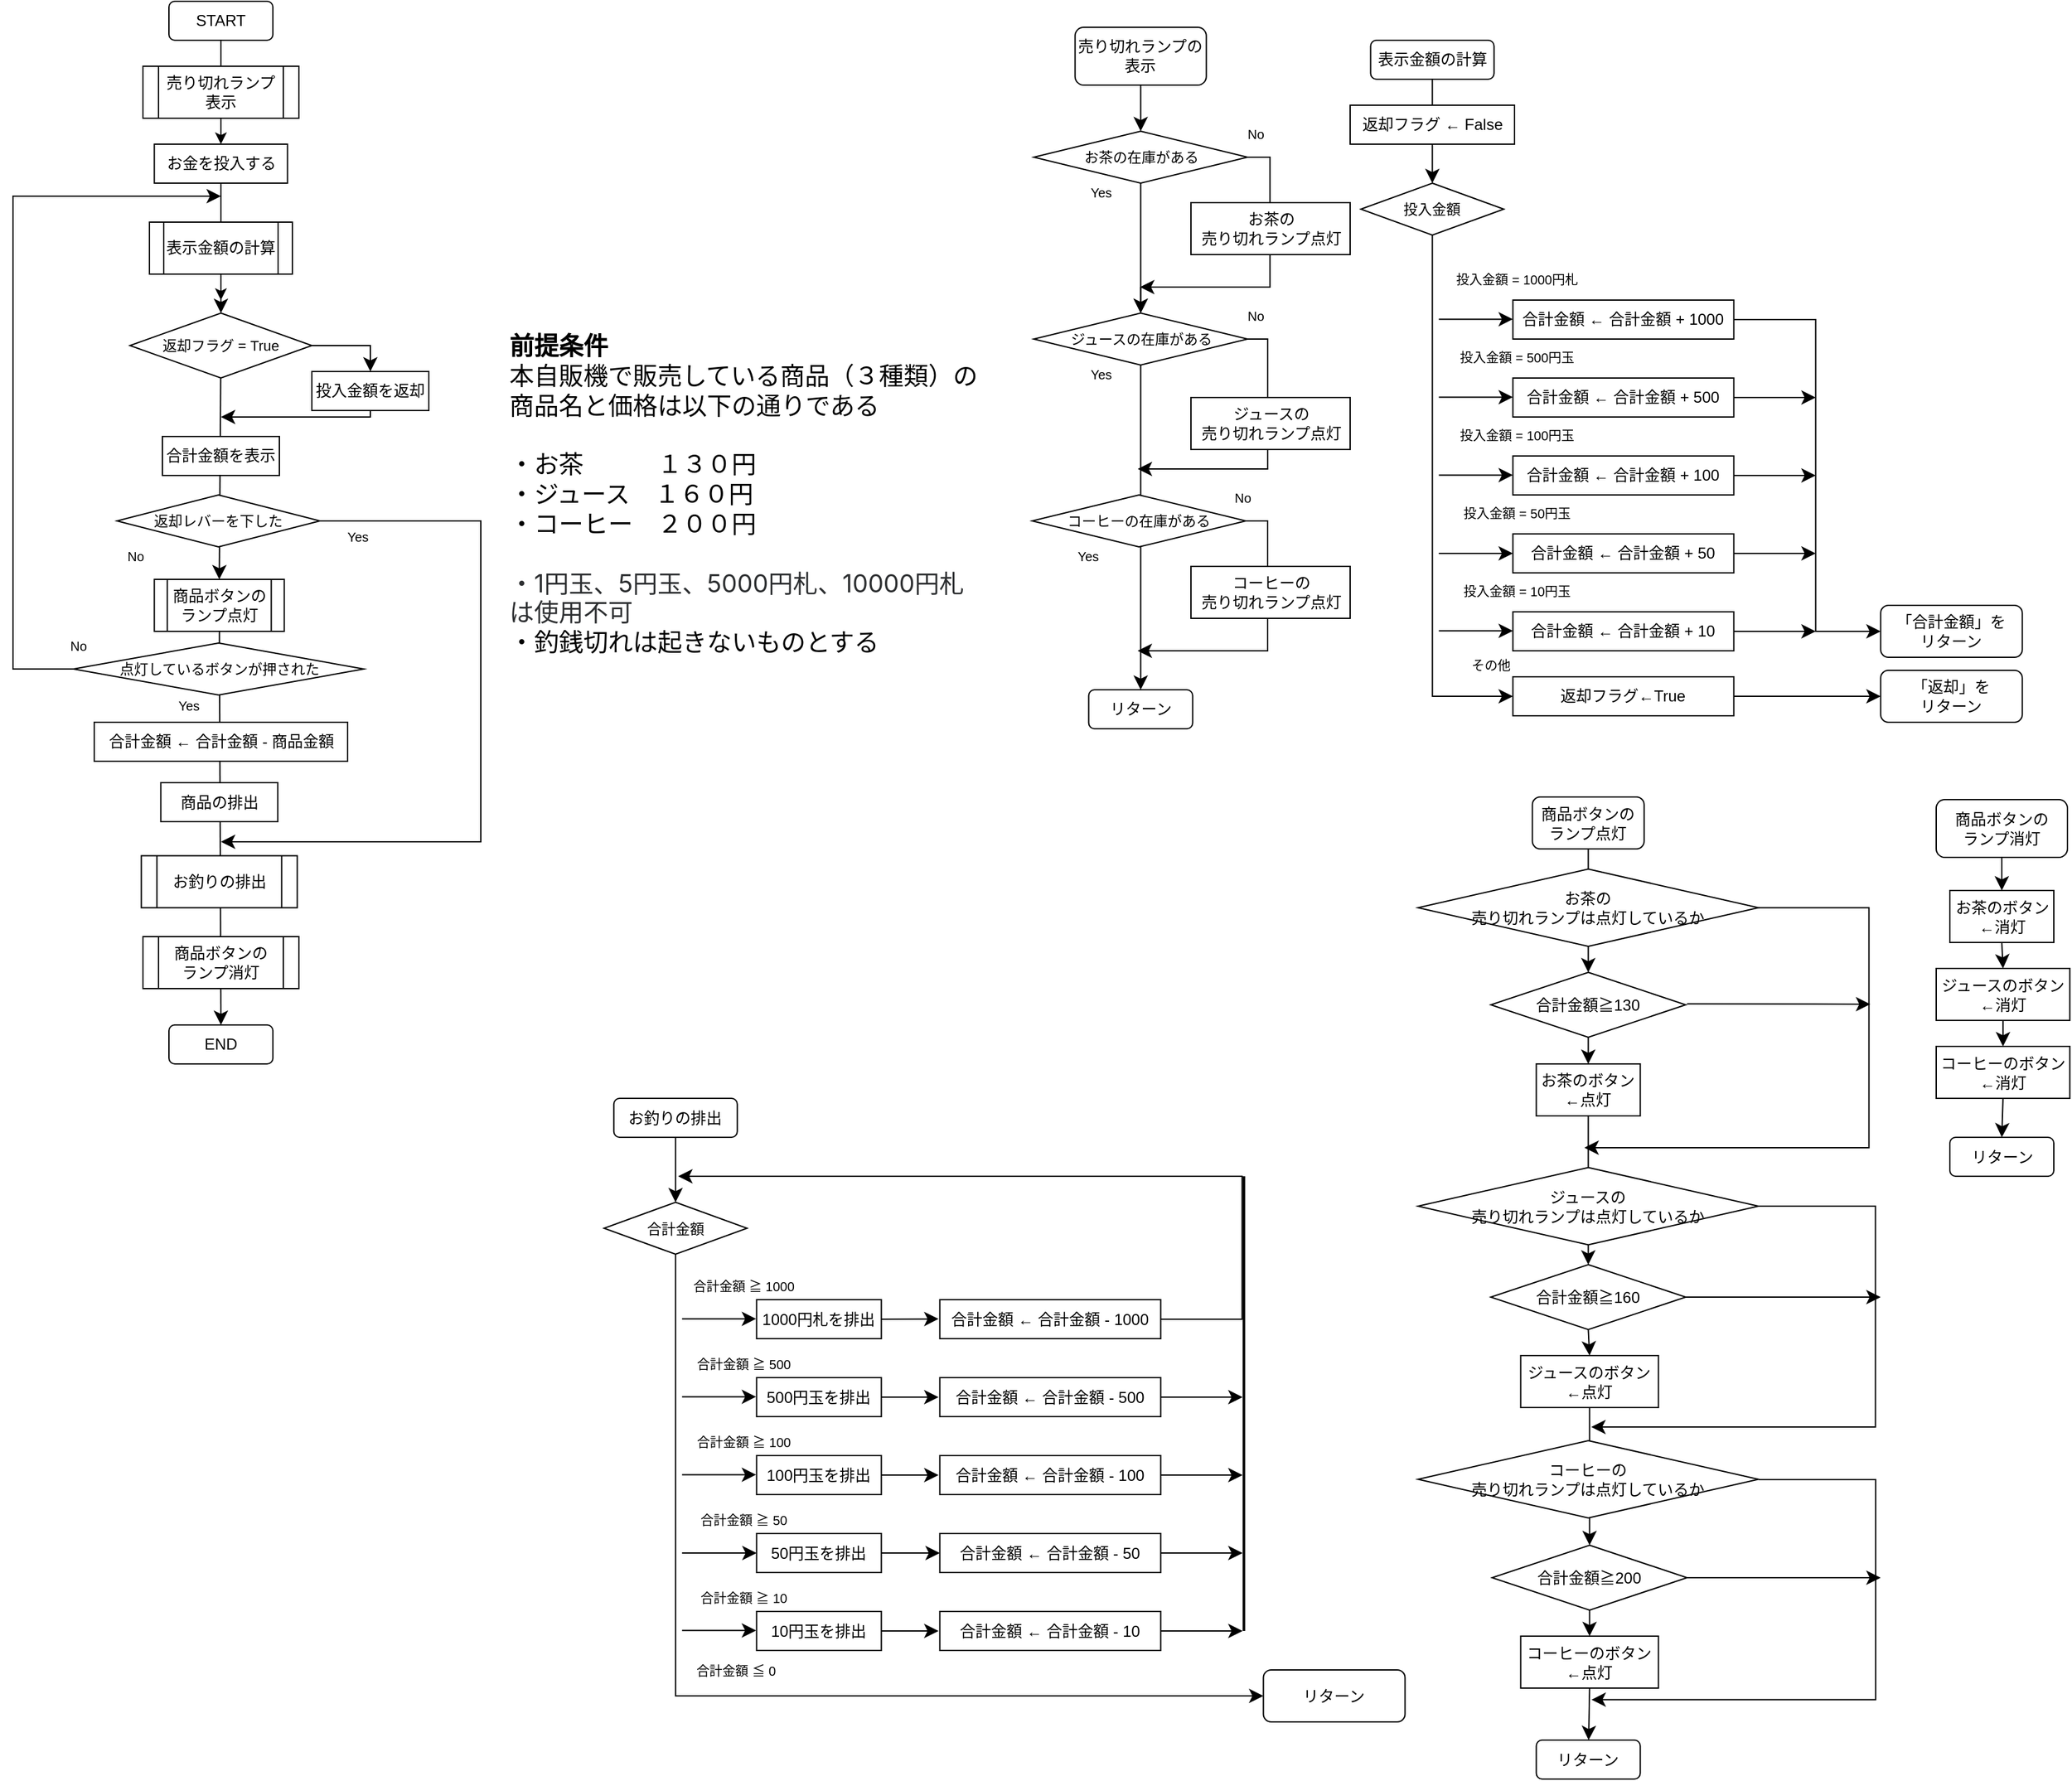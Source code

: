 <mxfile version="24.6.2" type="github" pages="2">
  <diagram name="ページ1" id="GL_5qgy2zLALvyrF6DME">
    <mxGraphModel dx="392" dy="1630" grid="1" gridSize="10" guides="1" tooltips="1" connect="1" arrows="1" fold="1" page="1" pageScale="1" pageWidth="827" pageHeight="1169" math="0" shadow="0">
      <root>
        <mxCell id="0" />
        <mxCell id="1" parent="0" />
        <mxCell id="TsLZXEIDUviy_V3m9eH4-24" style="edgeStyle=orthogonalEdgeStyle;rounded=0;orthogonalLoop=1;jettySize=auto;html=1;exitX=0.5;exitY=1;exitDx=0;exitDy=0;entryX=0.5;entryY=0;entryDx=0;entryDy=0;" parent="1" source="TsLZXEIDUviy_V3m9eH4-5" target="TsLZXEIDUviy_V3m9eH4-21" edge="1">
          <mxGeometry relative="1" as="geometry" />
        </mxCell>
        <mxCell id="TsLZXEIDUviy_V3m9eH4-5" value="START" style="rounded=1;whiteSpace=wrap;html=1;" parent="1" vertex="1">
          <mxGeometry x="140.01" y="-20" width="80" height="30" as="geometry" />
        </mxCell>
        <mxCell id="TsLZXEIDUviy_V3m9eH4-6" value="売り切れランプ表示" style="shape=process;whiteSpace=wrap;html=1;backgroundOutline=1;" parent="1" vertex="1">
          <mxGeometry x="120.01" y="30" width="120" height="40" as="geometry" />
        </mxCell>
        <mxCell id="g65PGssA2T8bAS9LpWtc-148" style="edgeStyle=none;curved=1;rounded=0;orthogonalLoop=1;jettySize=auto;html=1;entryX=0.5;entryY=0;entryDx=0;entryDy=0;fontSize=12;startSize=8;endSize=8;" parent="1" source="TsLZXEIDUviy_V3m9eH4-13" target="TsLZXEIDUviy_V3m9eH4-20" edge="1">
          <mxGeometry relative="1" as="geometry">
            <mxPoint x="178.75" y="560" as="targetPoint" />
          </mxGeometry>
        </mxCell>
        <mxCell id="TsLZXEIDUviy_V3m9eH4-13" value="商品ボタンのランプ点灯" style="shape=process;whiteSpace=wrap;html=1;backgroundOutline=1;" parent="1" vertex="1">
          <mxGeometry x="128.75" y="425" width="100" height="40" as="geometry" />
        </mxCell>
        <mxCell id="TsLZXEIDUviy_V3m9eH4-20" value="END" style="rounded=1;whiteSpace=wrap;html=1;" parent="1" vertex="1">
          <mxGeometry x="140.02" y="768" width="80" height="30" as="geometry" />
        </mxCell>
        <mxCell id="TsLZXEIDUviy_V3m9eH4-25" style="edgeStyle=orthogonalEdgeStyle;rounded=0;orthogonalLoop=1;jettySize=auto;html=1;exitX=0.5;exitY=1;exitDx=0;exitDy=0;entryX=0.5;entryY=0;entryDx=0;entryDy=0;" parent="1" source="TsLZXEIDUviy_V3m9eH4-21" edge="1">
          <mxGeometry relative="1" as="geometry">
            <mxPoint x="180" y="210" as="targetPoint" />
          </mxGeometry>
        </mxCell>
        <mxCell id="TsLZXEIDUviy_V3m9eH4-21" value="お金を投入する" style="rounded=0;whiteSpace=wrap;html=1;" parent="1" vertex="1">
          <mxGeometry x="128.75" y="90" width="102.5" height="30" as="geometry" />
        </mxCell>
        <mxCell id="g65PGssA2T8bAS9LpWtc-30" style="edgeStyle=none;curved=1;rounded=0;orthogonalLoop=1;jettySize=auto;html=1;exitX=0.5;exitY=1;exitDx=0;exitDy=0;entryX=0.5;entryY=0;entryDx=0;entryDy=0;fontSize=12;startSize=8;endSize=8;" parent="1" source="g65PGssA2T8bAS9LpWtc-6" target="g65PGssA2T8bAS9LpWtc-10" edge="1">
          <mxGeometry relative="1" as="geometry" />
        </mxCell>
        <mxCell id="g65PGssA2T8bAS9LpWtc-6" value="&lt;div&gt;お茶のボタン&lt;/div&gt;&lt;div&gt;←点灯&lt;/div&gt;" style="rounded=0;whiteSpace=wrap;html=1;" parent="1" vertex="1">
          <mxGeometry x="1192.25" y="798" width="80" height="40" as="geometry" />
        </mxCell>
        <mxCell id="g65PGssA2T8bAS9LpWtc-33" style="edgeStyle=none;curved=1;rounded=0;orthogonalLoop=1;jettySize=auto;html=1;exitX=0.5;exitY=1;exitDx=0;exitDy=0;fontSize=12;startSize=8;endSize=8;" parent="1" source="g65PGssA2T8bAS9LpWtc-7" target="g65PGssA2T8bAS9LpWtc-25" edge="1">
          <mxGeometry relative="1" as="geometry" />
        </mxCell>
        <mxCell id="g65PGssA2T8bAS9LpWtc-7" value="コーヒーのボタン←点灯" style="rounded=0;whiteSpace=wrap;html=1;" parent="1" vertex="1">
          <mxGeometry x="1180.25" y="1238.5" width="106" height="40" as="geometry" />
        </mxCell>
        <mxCell id="g65PGssA2T8bAS9LpWtc-29" style="edgeStyle=none;curved=1;rounded=0;orthogonalLoop=1;jettySize=auto;html=1;exitX=0.5;exitY=1;exitDx=0;exitDy=0;entryX=0.5;entryY=0;entryDx=0;entryDy=0;fontSize=12;startSize=8;endSize=8;" parent="1" source="g65PGssA2T8bAS9LpWtc-8" target="g65PGssA2T8bAS9LpWtc-6" edge="1">
          <mxGeometry relative="1" as="geometry" />
        </mxCell>
        <mxCell id="g65PGssA2T8bAS9LpWtc-8" value="合計金額≧130" style="rhombus;whiteSpace=wrap;html=1;" parent="1" vertex="1">
          <mxGeometry x="1157.25" y="727.5" width="150" height="50" as="geometry" />
        </mxCell>
        <mxCell id="g65PGssA2T8bAS9LpWtc-31" style="edgeStyle=none;curved=1;rounded=0;orthogonalLoop=1;jettySize=auto;html=1;exitX=0.5;exitY=1;exitDx=0;exitDy=0;entryX=0.5;entryY=0;entryDx=0;entryDy=0;fontSize=12;startSize=8;endSize=8;" parent="1" source="g65PGssA2T8bAS9LpWtc-10" target="g65PGssA2T8bAS9LpWtc-28" edge="1">
          <mxGeometry relative="1" as="geometry">
            <mxPoint x="1233.25" y="1012.5" as="sourcePoint" />
          </mxGeometry>
        </mxCell>
        <mxCell id="g65PGssA2T8bAS9LpWtc-35" style="edgeStyle=none;curved=1;rounded=0;orthogonalLoop=1;jettySize=auto;html=1;exitX=1;exitY=0.5;exitDx=0;exitDy=0;fontSize=12;startSize=8;endSize=8;" parent="1" source="g65PGssA2T8bAS9LpWtc-10" edge="1">
          <mxGeometry relative="1" as="geometry">
            <mxPoint x="1457.25" y="977.5" as="targetPoint" />
          </mxGeometry>
        </mxCell>
        <mxCell id="g65PGssA2T8bAS9LpWtc-10" value="合計金額≧160" style="rhombus;whiteSpace=wrap;html=1;" parent="1" vertex="1">
          <mxGeometry x="1157.25" y="952.5" width="150" height="50" as="geometry" />
        </mxCell>
        <mxCell id="g65PGssA2T8bAS9LpWtc-22" style="edgeStyle=none;curved=1;rounded=0;orthogonalLoop=1;jettySize=auto;html=1;exitX=0.5;exitY=1;exitDx=0;exitDy=0;entryX=0.5;entryY=0;entryDx=0;entryDy=0;fontSize=12;startSize=8;endSize=8;" parent="1" source="g65PGssA2T8bAS9LpWtc-11" target="g65PGssA2T8bAS9LpWtc-7" edge="1">
          <mxGeometry relative="1" as="geometry" />
        </mxCell>
        <mxCell id="g65PGssA2T8bAS9LpWtc-36" style="edgeStyle=none;curved=1;rounded=0;orthogonalLoop=1;jettySize=auto;html=1;exitX=1;exitY=0.5;exitDx=0;exitDy=0;fontSize=12;startSize=8;endSize=8;" parent="1" source="g65PGssA2T8bAS9LpWtc-11" edge="1">
          <mxGeometry relative="1" as="geometry">
            <mxPoint x="1457.25" y="1193.5" as="targetPoint" />
          </mxGeometry>
        </mxCell>
        <mxCell id="g65PGssA2T8bAS9LpWtc-11" value="合計金額≧200" style="rhombus;whiteSpace=wrap;html=1;" parent="1" vertex="1">
          <mxGeometry x="1158.25" y="1168.5" width="150" height="50" as="geometry" />
        </mxCell>
        <mxCell id="g65PGssA2T8bAS9LpWtc-25" value="リターン" style="rounded=1;whiteSpace=wrap;html=1;" parent="1" vertex="1">
          <mxGeometry x="1192.25" y="1318.5" width="80" height="30" as="geometry" />
        </mxCell>
        <mxCell id="g65PGssA2T8bAS9LpWtc-32" style="edgeStyle=none;curved=1;rounded=0;orthogonalLoop=1;jettySize=auto;html=1;exitX=0.5;exitY=1;exitDx=0;exitDy=0;entryX=0.5;entryY=0;entryDx=0;entryDy=0;fontSize=12;startSize=8;endSize=8;" parent="1" source="g65PGssA2T8bAS9LpWtc-28" target="g65PGssA2T8bAS9LpWtc-11" edge="1">
          <mxGeometry relative="1" as="geometry" />
        </mxCell>
        <mxCell id="g65PGssA2T8bAS9LpWtc-28" value="ジュースのボタン←点灯" style="rounded=0;whiteSpace=wrap;html=1;" parent="1" vertex="1">
          <mxGeometry x="1180.25" y="1022.5" width="106" height="40" as="geometry" />
        </mxCell>
        <mxCell id="g65PGssA2T8bAS9LpWtc-34" value="" style="edgeStyle=segmentEdgeStyle;endArrow=classic;html=1;curved=0;rounded=0;endSize=8;startSize=8;fontSize=12;exitX=1;exitY=0.5;exitDx=0;exitDy=0;" parent="1" source="g65PGssA2T8bAS9LpWtc-367" edge="1">
          <mxGeometry width="50" height="50" relative="1" as="geometry">
            <mxPoint x="1298.25" y="707.5" as="sourcePoint" />
            <mxPoint x="1229.25" y="862.5" as="targetPoint" />
            <Array as="points">
              <mxPoint x="1448.25" y="678" />
              <mxPoint x="1448.25" y="862" />
            </Array>
          </mxGeometry>
        </mxCell>
        <mxCell id="g65PGssA2T8bAS9LpWtc-38" style="edgeStyle=none;curved=1;rounded=0;orthogonalLoop=1;jettySize=auto;html=1;exitX=0.5;exitY=1;exitDx=0;exitDy=0;entryX=0.5;entryY=0;entryDx=0;entryDy=0;fontSize=12;startSize=8;endSize=8;" parent="1" source="g65PGssA2T8bAS9LpWtc-37" target="g65PGssA2T8bAS9LpWtc-8" edge="1">
          <mxGeometry relative="1" as="geometry" />
        </mxCell>
        <mxCell id="g65PGssA2T8bAS9LpWtc-37" value="商品ボタンの&lt;div&gt;ランプ点灯&lt;/div&gt;" style="rounded=1;whiteSpace=wrap;html=1;" parent="1" vertex="1">
          <mxGeometry x="1189.25" y="592.5" width="86" height="40" as="geometry" />
        </mxCell>
        <mxCell id="g65PGssA2T8bAS9LpWtc-41" value="&lt;font style=&quot;font-size: 11px;&quot;&gt;投入金額&lt;/font&gt;" style="rhombus;whiteSpace=wrap;html=1;" parent="1" vertex="1">
          <mxGeometry x="1057.25" y="120" width="110" height="40" as="geometry" />
        </mxCell>
        <mxCell id="g65PGssA2T8bAS9LpWtc-54" value="合計金額 ← 合計金額 + 1000" style="rounded=0;whiteSpace=wrap;html=1;" parent="1" vertex="1">
          <mxGeometry x="1174.25" y="210" width="170" height="30" as="geometry" />
        </mxCell>
        <mxCell id="g65PGssA2T8bAS9LpWtc-91" style="edgeStyle=none;curved=1;rounded=0;orthogonalLoop=1;jettySize=auto;html=1;exitX=1;exitY=0.5;exitDx=0;exitDy=0;fontSize=12;startSize=8;endSize=8;" parent="1" source="g65PGssA2T8bAS9LpWtc-55" edge="1">
          <mxGeometry relative="1" as="geometry">
            <mxPoint x="1407.25" y="285" as="targetPoint" />
          </mxGeometry>
        </mxCell>
        <mxCell id="g65PGssA2T8bAS9LpWtc-55" value="合計金額 ← 合計金額 + 500" style="rounded=0;whiteSpace=wrap;html=1;" parent="1" vertex="1">
          <mxGeometry x="1174.25" y="270" width="170" height="30" as="geometry" />
        </mxCell>
        <mxCell id="g65PGssA2T8bAS9LpWtc-90" style="edgeStyle=none;curved=1;rounded=0;orthogonalLoop=1;jettySize=auto;html=1;exitX=1;exitY=0.5;exitDx=0;exitDy=0;fontSize=12;startSize=8;endSize=8;" parent="1" source="g65PGssA2T8bAS9LpWtc-56" edge="1">
          <mxGeometry relative="1" as="geometry">
            <mxPoint x="1407.25" y="345" as="targetPoint" />
          </mxGeometry>
        </mxCell>
        <mxCell id="g65PGssA2T8bAS9LpWtc-56" value="合計金額 ← 合計金額 + 100" style="rounded=0;whiteSpace=wrap;html=1;" parent="1" vertex="1">
          <mxGeometry x="1174.25" y="330" width="170" height="30" as="geometry" />
        </mxCell>
        <mxCell id="g65PGssA2T8bAS9LpWtc-89" style="edgeStyle=none;curved=1;rounded=0;orthogonalLoop=1;jettySize=auto;html=1;exitX=1;exitY=0.5;exitDx=0;exitDy=0;fontSize=12;startSize=8;endSize=8;" parent="1" source="g65PGssA2T8bAS9LpWtc-57" edge="1">
          <mxGeometry relative="1" as="geometry">
            <mxPoint x="1407.25" y="405" as="targetPoint" />
          </mxGeometry>
        </mxCell>
        <mxCell id="g65PGssA2T8bAS9LpWtc-57" value="合計金額 ← 合計金額 + 50" style="rounded=0;whiteSpace=wrap;html=1;" parent="1" vertex="1">
          <mxGeometry x="1174.25" y="390" width="170" height="30" as="geometry" />
        </mxCell>
        <mxCell id="g65PGssA2T8bAS9LpWtc-97" style="edgeStyle=none;curved=1;rounded=0;orthogonalLoop=1;jettySize=auto;html=1;exitX=1;exitY=0.5;exitDx=0;exitDy=0;entryX=0;entryY=0.5;entryDx=0;entryDy=0;fontSize=12;startSize=8;endSize=8;" parent="1" source="g65PGssA2T8bAS9LpWtc-59" target="g65PGssA2T8bAS9LpWtc-96" edge="1">
          <mxGeometry relative="1" as="geometry" />
        </mxCell>
        <mxCell id="g65PGssA2T8bAS9LpWtc-59" value="返却フラグ←True" style="rounded=0;whiteSpace=wrap;html=1;" parent="1" vertex="1">
          <mxGeometry x="1174.25" y="500" width="170" height="30" as="geometry" />
        </mxCell>
        <mxCell id="g65PGssA2T8bAS9LpWtc-61" value="" style="edgeStyle=segmentEdgeStyle;endArrow=classic;html=1;curved=0;rounded=0;endSize=8;startSize=8;fontSize=12;entryX=0;entryY=0.5;entryDx=0;entryDy=0;exitX=0.5;exitY=1;exitDx=0;exitDy=0;" parent="1" source="g65PGssA2T8bAS9LpWtc-41" target="g65PGssA2T8bAS9LpWtc-59" edge="1">
          <mxGeometry width="50" height="50" relative="1" as="geometry">
            <mxPoint x="1112.25" y="170" as="sourcePoint" />
            <mxPoint x="1107.25" y="230" as="targetPoint" />
            <Array as="points">
              <mxPoint x="1112.25" y="515" />
            </Array>
          </mxGeometry>
        </mxCell>
        <mxCell id="g65PGssA2T8bAS9LpWtc-62" value="" style="endArrow=classic;html=1;rounded=0;fontSize=12;startSize=8;endSize=8;curved=1;entryX=0;entryY=0.5;entryDx=0;entryDy=0;" parent="1" target="g65PGssA2T8bAS9LpWtc-57" edge="1">
          <mxGeometry width="50" height="50" relative="1" as="geometry">
            <mxPoint x="1117.25" y="405" as="sourcePoint" />
            <mxPoint x="1057.25" y="420" as="targetPoint" />
          </mxGeometry>
        </mxCell>
        <mxCell id="g65PGssA2T8bAS9LpWtc-63" value="" style="endArrow=classic;html=1;rounded=0;fontSize=12;startSize=8;endSize=8;curved=1;entryX=0;entryY=0.5;entryDx=0;entryDy=0;" parent="1" edge="1">
          <mxGeometry width="50" height="50" relative="1" as="geometry">
            <mxPoint x="1117.25" y="344.71" as="sourcePoint" />
            <mxPoint x="1174.25" y="344.71" as="targetPoint" />
          </mxGeometry>
        </mxCell>
        <mxCell id="g65PGssA2T8bAS9LpWtc-64" value="" style="endArrow=classic;html=1;rounded=0;fontSize=12;startSize=8;endSize=8;curved=1;entryX=0;entryY=0.5;entryDx=0;entryDy=0;" parent="1" edge="1">
          <mxGeometry width="50" height="50" relative="1" as="geometry">
            <mxPoint x="1117.25" y="284.71" as="sourcePoint" />
            <mxPoint x="1174.25" y="284.71" as="targetPoint" />
          </mxGeometry>
        </mxCell>
        <mxCell id="g65PGssA2T8bAS9LpWtc-65" value="" style="endArrow=classic;html=1;rounded=0;fontSize=12;startSize=8;endSize=8;curved=1;entryX=0;entryY=0.5;entryDx=0;entryDy=0;" parent="1" edge="1">
          <mxGeometry width="50" height="50" relative="1" as="geometry">
            <mxPoint x="1117.25" y="224.71" as="sourcePoint" />
            <mxPoint x="1174.25" y="224.71" as="targetPoint" />
          </mxGeometry>
        </mxCell>
        <mxCell id="g65PGssA2T8bAS9LpWtc-66" value="&lt;font style=&quot;font-weight: normal; font-size: 10px;&quot;&gt;投入金額 = 1000円札&lt;/font&gt;" style="text;strokeColor=none;fillColor=none;html=1;fontSize=24;fontStyle=1;verticalAlign=middle;align=center;" parent="1" vertex="1">
          <mxGeometry x="1127.25" y="170" width="100" height="40" as="geometry" />
        </mxCell>
        <mxCell id="g65PGssA2T8bAS9LpWtc-68" value="&lt;font style=&quot;font-weight: normal; font-size: 10px;&quot;&gt;投入金額 = 500円玉&lt;/font&gt;" style="text;strokeColor=none;fillColor=none;html=1;fontSize=24;fontStyle=1;verticalAlign=middle;align=center;" parent="1" vertex="1">
          <mxGeometry x="1127.25" y="230" width="100" height="40" as="geometry" />
        </mxCell>
        <mxCell id="g65PGssA2T8bAS9LpWtc-69" value="&lt;font style=&quot;font-weight: normal; font-size: 10px;&quot;&gt;投入金額 = 100円玉&lt;/font&gt;" style="text;strokeColor=none;fillColor=none;html=1;fontSize=24;fontStyle=1;verticalAlign=middle;align=center;" parent="1" vertex="1">
          <mxGeometry x="1127.25" y="290" width="100" height="40" as="geometry" />
        </mxCell>
        <mxCell id="g65PGssA2T8bAS9LpWtc-70" value="&lt;font style=&quot;font-weight: normal; font-size: 10px;&quot;&gt;投入金額 = 50円玉&lt;/font&gt;" style="text;strokeColor=none;fillColor=none;html=1;fontSize=24;fontStyle=1;verticalAlign=middle;align=center;" parent="1" vertex="1">
          <mxGeometry x="1127.25" y="350" width="100" height="40" as="geometry" />
        </mxCell>
        <mxCell id="g65PGssA2T8bAS9LpWtc-71" value="&lt;font style=&quot;font-weight: normal; font-size: 10px;&quot;&gt;投入金額 = 10円玉&lt;/font&gt;" style="text;strokeColor=none;fillColor=none;html=1;fontSize=24;fontStyle=1;verticalAlign=middle;align=center;" parent="1" vertex="1">
          <mxGeometry x="1127.25" y="410" width="100" height="40" as="geometry" />
        </mxCell>
        <mxCell id="g65PGssA2T8bAS9LpWtc-88" style="edgeStyle=none;curved=1;rounded=0;orthogonalLoop=1;jettySize=auto;html=1;exitX=1;exitY=0.5;exitDx=0;exitDy=0;fontSize=12;startSize=8;endSize=8;" parent="1" source="g65PGssA2T8bAS9LpWtc-72" edge="1">
          <mxGeometry relative="1" as="geometry">
            <mxPoint x="1407.25" y="465" as="targetPoint" />
          </mxGeometry>
        </mxCell>
        <mxCell id="g65PGssA2T8bAS9LpWtc-72" value="合計金額 ← 合計金額 + 10" style="rounded=0;whiteSpace=wrap;html=1;" parent="1" vertex="1">
          <mxGeometry x="1174.25" y="450" width="170" height="30" as="geometry" />
        </mxCell>
        <mxCell id="g65PGssA2T8bAS9LpWtc-73" value="&lt;span style=&quot;font-size: 10px; font-weight: 400;&quot;&gt;その他&lt;/span&gt;" style="text;strokeColor=none;fillColor=none;html=1;fontSize=24;fontStyle=1;verticalAlign=middle;align=center;" parent="1" vertex="1">
          <mxGeometry x="1107.25" y="467" width="100" height="40" as="geometry" />
        </mxCell>
        <mxCell id="g65PGssA2T8bAS9LpWtc-75" value="" style="endArrow=classic;html=1;rounded=0;fontSize=12;startSize=8;endSize=8;curved=1;entryX=0;entryY=0.5;entryDx=0;entryDy=0;" parent="1" edge="1">
          <mxGeometry width="50" height="50" relative="1" as="geometry">
            <mxPoint x="1117.25" y="464.66" as="sourcePoint" />
            <mxPoint x="1174.25" y="464.66" as="targetPoint" />
          </mxGeometry>
        </mxCell>
        <mxCell id="g65PGssA2T8bAS9LpWtc-77" value="" style="edgeStyle=segmentEdgeStyle;endArrow=classic;html=1;curved=0;rounded=0;endSize=8;startSize=8;fontSize=12;exitX=1;exitY=0.5;exitDx=0;exitDy=0;entryX=0;entryY=0.5;entryDx=0;entryDy=0;" parent="1" source="g65PGssA2T8bAS9LpWtc-54" target="g65PGssA2T8bAS9LpWtc-86" edge="1">
          <mxGeometry width="50" height="50" relative="1" as="geometry">
            <mxPoint x="1122.25" y="170" as="sourcePoint" />
            <mxPoint x="1437.25" y="500" as="targetPoint" />
            <Array as="points">
              <mxPoint x="1407.25" y="225" />
              <mxPoint x="1407.25" y="465" />
            </Array>
          </mxGeometry>
        </mxCell>
        <mxCell id="g65PGssA2T8bAS9LpWtc-85" style="edgeStyle=none;curved=1;rounded=0;orthogonalLoop=1;jettySize=auto;html=1;entryX=0.5;entryY=0;entryDx=0;entryDy=0;fontSize=12;startSize=8;endSize=8;" parent="1" source="g65PGssA2T8bAS9LpWtc-79" target="g65PGssA2T8bAS9LpWtc-41" edge="1">
          <mxGeometry relative="1" as="geometry" />
        </mxCell>
        <mxCell id="g65PGssA2T8bAS9LpWtc-79" value="表示金額の計算" style="rounded=1;whiteSpace=wrap;html=1;" parent="1" vertex="1">
          <mxGeometry x="1064.75" y="10" width="95" height="30" as="geometry" />
        </mxCell>
        <mxCell id="g65PGssA2T8bAS9LpWtc-81" style="edgeStyle=none;curved=1;rounded=0;orthogonalLoop=1;jettySize=auto;html=1;exitX=0.5;exitY=0;exitDx=0;exitDy=0;fontSize=12;startSize=8;endSize=8;" parent="1" source="g65PGssA2T8bAS9LpWtc-79" target="g65PGssA2T8bAS9LpWtc-79" edge="1">
          <mxGeometry relative="1" as="geometry" />
        </mxCell>
        <mxCell id="g65PGssA2T8bAS9LpWtc-86" value="&lt;div&gt;「合計金額」を&lt;/div&gt;&lt;div&gt;リターン&lt;/div&gt;" style="rounded=1;whiteSpace=wrap;html=1;" parent="1" vertex="1">
          <mxGeometry x="1457.25" y="445" width="109" height="40" as="geometry" />
        </mxCell>
        <mxCell id="g65PGssA2T8bAS9LpWtc-100" style="edgeStyle=none;curved=1;rounded=0;orthogonalLoop=1;jettySize=auto;html=1;exitX=0.5;exitY=1;exitDx=0;exitDy=0;entryX=0.5;entryY=0;entryDx=0;entryDy=0;fontSize=12;startSize=8;endSize=8;" parent="1" source="g65PGssA2T8bAS9LpWtc-93" target="g65PGssA2T8bAS9LpWtc-98" edge="1">
          <mxGeometry relative="1" as="geometry" />
        </mxCell>
        <mxCell id="g65PGssA2T8bAS9LpWtc-93" value="表示金額の計算" style="shape=process;whiteSpace=wrap;html=1;backgroundOutline=1;" parent="1" vertex="1">
          <mxGeometry x="125" y="150" width="110" height="40" as="geometry" />
        </mxCell>
        <mxCell id="g65PGssA2T8bAS9LpWtc-96" value="&lt;div&gt;「返却」を&lt;/div&gt;&lt;div&gt;リターン&lt;/div&gt;" style="rounded=1;whiteSpace=wrap;html=1;" parent="1" vertex="1">
          <mxGeometry x="1457.25" y="495" width="109" height="40" as="geometry" />
        </mxCell>
        <mxCell id="g65PGssA2T8bAS9LpWtc-151" style="edgeStyle=none;curved=1;rounded=0;orthogonalLoop=1;jettySize=auto;html=1;entryX=0.5;entryY=0;entryDx=0;entryDy=0;fontSize=12;startSize=8;endSize=8;" parent="1" source="g65PGssA2T8bAS9LpWtc-98" target="TsLZXEIDUviy_V3m9eH4-13" edge="1">
          <mxGeometry relative="1" as="geometry" />
        </mxCell>
        <mxCell id="g65PGssA2T8bAS9LpWtc-98" value="&lt;font style=&quot;font-size: 11px;&quot;&gt;返却フラグ = True&lt;/font&gt;" style="rhombus;whiteSpace=wrap;html=1;" parent="1" vertex="1">
          <mxGeometry x="110" y="220" width="140" height="50" as="geometry" />
        </mxCell>
        <mxCell id="g65PGssA2T8bAS9LpWtc-102" value="投入金額を返却" style="rounded=0;whiteSpace=wrap;html=1;" parent="1" vertex="1">
          <mxGeometry x="250" y="265" width="90" height="30" as="geometry" />
        </mxCell>
        <mxCell id="g65PGssA2T8bAS9LpWtc-105" value="" style="edgeStyle=segmentEdgeStyle;endArrow=classic;html=1;curved=0;rounded=0;endSize=8;startSize=8;fontSize=12;exitX=1;exitY=0.5;exitDx=0;exitDy=0;entryX=0.5;entryY=0;entryDx=0;entryDy=0;" parent="1" source="g65PGssA2T8bAS9LpWtc-98" target="g65PGssA2T8bAS9LpWtc-102" edge="1">
          <mxGeometry width="50" height="50" relative="1" as="geometry">
            <mxPoint x="510" y="310" as="sourcePoint" />
            <mxPoint x="560" y="260" as="targetPoint" />
          </mxGeometry>
        </mxCell>
        <mxCell id="g65PGssA2T8bAS9LpWtc-108" value="返却フラグ ← False" style="rounded=0;whiteSpace=wrap;html=1;" parent="1" vertex="1">
          <mxGeometry x="1049" y="60" width="126.5" height="30" as="geometry" />
        </mxCell>
        <mxCell id="g65PGssA2T8bAS9LpWtc-109" value="合計金額を表示" style="rounded=0;whiteSpace=wrap;html=1;" parent="1" vertex="1">
          <mxGeometry x="135" y="315" width="90" height="30" as="geometry" />
        </mxCell>
        <mxCell id="g65PGssA2T8bAS9LpWtc-130" style="edgeStyle=none;curved=1;rounded=0;orthogonalLoop=1;jettySize=auto;html=1;exitX=0.5;exitY=1;exitDx=0;exitDy=0;entryX=0.5;entryY=0;entryDx=0;entryDy=0;fontSize=12;startSize=8;endSize=8;" parent="1" source="g65PGssA2T8bAS9LpWtc-117" target="g65PGssA2T8bAS9LpWtc-128" edge="1">
          <mxGeometry relative="1" as="geometry" />
        </mxCell>
        <mxCell id="g65PGssA2T8bAS9LpWtc-115" value="&lt;div&gt;お茶のボタン&lt;/div&gt;&lt;div&gt;←消灯&lt;/div&gt;" style="rounded=0;whiteSpace=wrap;html=1;" parent="1" vertex="1">
          <mxGeometry x="1510.5" y="664.5" width="80" height="40" as="geometry" />
        </mxCell>
        <mxCell id="g65PGssA2T8bAS9LpWtc-127" style="edgeStyle=none;curved=1;rounded=0;orthogonalLoop=1;jettySize=auto;html=1;exitX=0.5;exitY=1;exitDx=0;exitDy=0;entryX=0.5;entryY=0;entryDx=0;entryDy=0;fontSize=12;startSize=8;endSize=8;" parent="1" target="g65PGssA2T8bAS9LpWtc-115" edge="1">
          <mxGeometry relative="1" as="geometry">
            <mxPoint x="1550.5" y="634.5" as="sourcePoint" />
          </mxGeometry>
        </mxCell>
        <mxCell id="g65PGssA2T8bAS9LpWtc-128" value="リターン" style="rounded=1;whiteSpace=wrap;html=1;" parent="1" vertex="1">
          <mxGeometry x="1510.5" y="854.5" width="80" height="30" as="geometry" />
        </mxCell>
        <mxCell id="g65PGssA2T8bAS9LpWtc-133" value="" style="edgeStyle=none;curved=1;rounded=0;orthogonalLoop=1;jettySize=auto;html=1;exitX=0.5;exitY=1;exitDx=0;exitDy=0;entryX=0.5;entryY=0;entryDx=0;entryDy=0;fontSize=12;startSize=8;endSize=8;" parent="1" source="g65PGssA2T8bAS9LpWtc-115" target="g65PGssA2T8bAS9LpWtc-116" edge="1">
          <mxGeometry relative="1" as="geometry">
            <mxPoint x="1550.25" y="704.5" as="sourcePoint" />
            <mxPoint x="1550.25" y="884.5" as="targetPoint" />
          </mxGeometry>
        </mxCell>
        <mxCell id="g65PGssA2T8bAS9LpWtc-116" value="&lt;div&gt;ジュースのボタン←消灯&lt;/div&gt;" style="rounded=0;whiteSpace=wrap;html=1;" parent="1" vertex="1">
          <mxGeometry x="1500" y="724.5" width="102.81" height="40" as="geometry" />
        </mxCell>
        <mxCell id="g65PGssA2T8bAS9LpWtc-134" value="" style="edgeStyle=none;curved=1;rounded=0;orthogonalLoop=1;jettySize=auto;html=1;exitX=0.5;exitY=1;exitDx=0;exitDy=0;entryX=0.5;entryY=0;entryDx=0;entryDy=0;fontSize=12;startSize=8;endSize=8;" parent="1" source="g65PGssA2T8bAS9LpWtc-116" target="g65PGssA2T8bAS9LpWtc-117" edge="1">
          <mxGeometry relative="1" as="geometry">
            <mxPoint x="1550.25" y="764.5" as="sourcePoint" />
            <mxPoint x="1550.25" y="884.5" as="targetPoint" />
          </mxGeometry>
        </mxCell>
        <mxCell id="g65PGssA2T8bAS9LpWtc-117" value="&lt;div&gt;コーヒーのボタン←消灯&lt;/div&gt;" style="rounded=0;whiteSpace=wrap;html=1;" parent="1" vertex="1">
          <mxGeometry x="1500" y="784.5" width="102.81" height="40" as="geometry" />
        </mxCell>
        <mxCell id="g65PGssA2T8bAS9LpWtc-139" value="&lt;span style=&quot;font-size: 11px;&quot;&gt;返却レバーを下した&lt;/span&gt;" style="rhombus;whiteSpace=wrap;html=1;" parent="1" vertex="1">
          <mxGeometry x="100" y="360" width="156.25" height="40" as="geometry" />
        </mxCell>
        <mxCell id="g65PGssA2T8bAS9LpWtc-143" value="商品の排出" style="rounded=0;whiteSpace=wrap;html=1;" parent="1" vertex="1">
          <mxGeometry x="133.75" y="581.5" width="90" height="30" as="geometry" />
        </mxCell>
        <mxCell id="g65PGssA2T8bAS9LpWtc-145" value="" style="edgeStyle=segmentEdgeStyle;endArrow=classic;html=1;curved=0;rounded=0;endSize=8;startSize=8;fontSize=12;" parent="1" edge="1">
          <mxGeometry width="50" height="50" relative="1" as="geometry">
            <mxPoint x="256" y="380" as="sourcePoint" />
            <mxPoint x="180" y="627" as="targetPoint" />
            <Array as="points">
              <mxPoint x="256" y="380" />
              <mxPoint x="380" y="380" />
              <mxPoint x="380" y="627" />
            </Array>
          </mxGeometry>
        </mxCell>
        <mxCell id="g65PGssA2T8bAS9LpWtc-146" value="&lt;font style=&quot;font-weight: normal; font-size: 10px;&quot;&gt;Yes&lt;/font&gt;" style="text;strokeColor=none;fillColor=none;html=1;fontSize=24;fontStyle=1;verticalAlign=middle;align=center;" parent="1" vertex="1">
          <mxGeometry x="135" y="500" width="40" height="35" as="geometry" />
        </mxCell>
        <mxCell id="g65PGssA2T8bAS9LpWtc-147" value="&lt;span style=&quot;font-size: 10px; font-weight: 400;&quot;&gt;No&lt;/span&gt;" style="text;strokeColor=none;fillColor=none;html=1;fontSize=24;fontStyle=1;verticalAlign=middle;align=center;" parent="1" vertex="1">
          <mxGeometry x="93.75" y="385" width="40" height="35" as="geometry" />
        </mxCell>
        <mxCell id="g65PGssA2T8bAS9LpWtc-149" value="" style="edgeStyle=segmentEdgeStyle;endArrow=classic;html=1;curved=0;rounded=0;endSize=8;startSize=8;fontSize=12;exitX=0;exitY=0.5;exitDx=0;exitDy=0;" parent="1" source="g65PGssA2T8bAS9LpWtc-363" edge="1">
          <mxGeometry width="50" height="50" relative="1" as="geometry">
            <mxPoint x="179.99" y="454" as="sourcePoint" />
            <mxPoint x="180" y="130" as="targetPoint" />
            <Array as="points">
              <mxPoint x="20" y="494" />
              <mxPoint x="20" y="130" />
              <mxPoint x="180" y="130" />
            </Array>
          </mxGeometry>
        </mxCell>
        <mxCell id="g65PGssA2T8bAS9LpWtc-152" value="" style="edgeStyle=segmentEdgeStyle;endArrow=classic;html=1;curved=0;rounded=0;endSize=8;startSize=8;fontSize=12;exitX=0.5;exitY=1;exitDx=0;exitDy=0;" parent="1" source="g65PGssA2T8bAS9LpWtc-102" edge="1">
          <mxGeometry width="50" height="50" relative="1" as="geometry">
            <mxPoint x="278.75" y="320" as="sourcePoint" />
            <mxPoint x="180" y="300" as="targetPoint" />
            <Array as="points">
              <mxPoint x="295" y="300" />
              <mxPoint x="180" y="300" />
            </Array>
          </mxGeometry>
        </mxCell>
        <mxCell id="g65PGssA2T8bAS9LpWtc-155" value="商品ボタンの&lt;div&gt;ランプ消灯&lt;/div&gt;" style="rounded=1;whiteSpace=wrap;html=1;" parent="1" vertex="1">
          <mxGeometry x="1500" y="594.5" width="101" height="44.5" as="geometry" />
        </mxCell>
        <mxCell id="g65PGssA2T8bAS9LpWtc-202" value="&lt;font style=&quot;font-size: 11px;&quot;&gt;合計金額&lt;/font&gt;" style="rhombus;whiteSpace=wrap;html=1;" parent="1" vertex="1">
          <mxGeometry x="474.87" y="904.5" width="110" height="40" as="geometry" />
        </mxCell>
        <mxCell id="g65PGssA2T8bAS9LpWtc-203" value="合計金額 ← 合計金額 - 1000" style="rounded=0;whiteSpace=wrap;html=1;" parent="1" vertex="1">
          <mxGeometry x="733.24" y="979.5" width="170" height="30" as="geometry" />
        </mxCell>
        <mxCell id="g65PGssA2T8bAS9LpWtc-204" style="edgeStyle=none;curved=1;rounded=0;orthogonalLoop=1;jettySize=auto;html=1;exitX=1;exitY=0.5;exitDx=0;exitDy=0;fontSize=12;startSize=8;endSize=8;" parent="1" source="g65PGssA2T8bAS9LpWtc-205" edge="1">
          <mxGeometry relative="1" as="geometry">
            <mxPoint x="966.24" y="1054.5" as="targetPoint" />
          </mxGeometry>
        </mxCell>
        <mxCell id="g65PGssA2T8bAS9LpWtc-205" value="合計金額 ← 合計金額 - 500" style="rounded=0;whiteSpace=wrap;html=1;" parent="1" vertex="1">
          <mxGeometry x="733.24" y="1039.5" width="170" height="30" as="geometry" />
        </mxCell>
        <mxCell id="g65PGssA2T8bAS9LpWtc-206" style="edgeStyle=none;curved=1;rounded=0;orthogonalLoop=1;jettySize=auto;html=1;exitX=1;exitY=0.5;exitDx=0;exitDy=0;fontSize=12;startSize=8;endSize=8;" parent="1" source="g65PGssA2T8bAS9LpWtc-207" edge="1">
          <mxGeometry relative="1" as="geometry">
            <mxPoint x="966.24" y="1114.5" as="targetPoint" />
          </mxGeometry>
        </mxCell>
        <mxCell id="g65PGssA2T8bAS9LpWtc-207" value="合計金額 ← 合計金額 - 100" style="rounded=0;whiteSpace=wrap;html=1;" parent="1" vertex="1">
          <mxGeometry x="733.24" y="1099.5" width="170" height="30" as="geometry" />
        </mxCell>
        <mxCell id="g65PGssA2T8bAS9LpWtc-208" style="edgeStyle=none;curved=1;rounded=0;orthogonalLoop=1;jettySize=auto;html=1;exitX=1;exitY=0.5;exitDx=0;exitDy=0;fontSize=12;startSize=8;endSize=8;" parent="1" source="g65PGssA2T8bAS9LpWtc-209" edge="1">
          <mxGeometry relative="1" as="geometry">
            <mxPoint x="966.24" y="1174.5" as="targetPoint" />
          </mxGeometry>
        </mxCell>
        <mxCell id="g65PGssA2T8bAS9LpWtc-209" value="合計金額 ← 合計金額 - 50" style="rounded=0;whiteSpace=wrap;html=1;" parent="1" vertex="1">
          <mxGeometry x="733.24" y="1159.5" width="170" height="30" as="geometry" />
        </mxCell>
        <mxCell id="g65PGssA2T8bAS9LpWtc-212" value="" style="edgeStyle=segmentEdgeStyle;endArrow=classic;html=1;curved=0;rounded=0;endSize=8;startSize=8;fontSize=12;entryX=0;entryY=0.5;entryDx=0;entryDy=0;exitX=0.5;exitY=1;exitDx=0;exitDy=0;" parent="1" source="g65PGssA2T8bAS9LpWtc-202" target="g65PGssA2T8bAS9LpWtc-231" edge="1">
          <mxGeometry width="50" height="50" relative="1" as="geometry">
            <mxPoint x="529.87" y="939.5" as="sourcePoint" />
            <mxPoint x="591.87" y="1284.5" as="targetPoint" />
            <Array as="points">
              <mxPoint x="530.24" y="1284.5" />
            </Array>
          </mxGeometry>
        </mxCell>
        <mxCell id="g65PGssA2T8bAS9LpWtc-213" value="" style="endArrow=classic;html=1;rounded=0;fontSize=12;startSize=8;endSize=8;curved=1;entryX=0;entryY=0.5;entryDx=0;entryDy=0;" parent="1" target="g65PGssA2T8bAS9LpWtc-239" edge="1">
          <mxGeometry width="50" height="50" relative="1" as="geometry">
            <mxPoint x="534.87" y="1174.5" as="sourcePoint" />
            <mxPoint x="474.87" y="1189.5" as="targetPoint" />
          </mxGeometry>
        </mxCell>
        <mxCell id="g65PGssA2T8bAS9LpWtc-214" value="" style="endArrow=classic;html=1;rounded=0;fontSize=12;startSize=8;endSize=8;curved=1;entryX=0;entryY=0.5;entryDx=0;entryDy=0;" parent="1" edge="1">
          <mxGeometry width="50" height="50" relative="1" as="geometry">
            <mxPoint x="534.87" y="1114.21" as="sourcePoint" />
            <mxPoint x="591.87" y="1114.21" as="targetPoint" />
          </mxGeometry>
        </mxCell>
        <mxCell id="g65PGssA2T8bAS9LpWtc-215" value="" style="endArrow=classic;html=1;rounded=0;fontSize=12;startSize=8;endSize=8;curved=1;entryX=0;entryY=0.5;entryDx=0;entryDy=0;" parent="1" edge="1">
          <mxGeometry width="50" height="50" relative="1" as="geometry">
            <mxPoint x="534.87" y="1054.21" as="sourcePoint" />
            <mxPoint x="591.87" y="1054.21" as="targetPoint" />
          </mxGeometry>
        </mxCell>
        <mxCell id="g65PGssA2T8bAS9LpWtc-216" value="" style="endArrow=classic;html=1;rounded=0;fontSize=12;startSize=8;endSize=8;curved=1;entryX=0;entryY=0.5;entryDx=0;entryDy=0;" parent="1" edge="1">
          <mxGeometry width="50" height="50" relative="1" as="geometry">
            <mxPoint x="534.87" y="994.21" as="sourcePoint" />
            <mxPoint x="591.87" y="994.21" as="targetPoint" />
          </mxGeometry>
        </mxCell>
        <mxCell id="g65PGssA2T8bAS9LpWtc-217" value="&lt;font style=&quot;font-weight: normal; font-size: 10px;&quot;&gt;合計金額 ≧ 1000&lt;/font&gt;" style="text;strokeColor=none;fillColor=none;html=1;fontSize=24;fontStyle=1;verticalAlign=middle;align=center;" parent="1" vertex="1">
          <mxGeometry x="532.24" y="945" width="100" height="40" as="geometry" />
        </mxCell>
        <mxCell id="g65PGssA2T8bAS9LpWtc-218" value="&lt;span style=&quot;font-size: 10px; font-weight: 400;&quot;&gt;合計金額 ≧ 500&lt;/span&gt;" style="text;strokeColor=none;fillColor=none;html=1;fontSize=24;fontStyle=1;verticalAlign=middle;align=center;" parent="1" vertex="1">
          <mxGeometry x="532.24" y="1005" width="100" height="40" as="geometry" />
        </mxCell>
        <mxCell id="g65PGssA2T8bAS9LpWtc-219" value="&lt;span style=&quot;font-size: 10px; font-weight: 400;&quot;&gt;合計金額 ≧ 100&lt;/span&gt;" style="text;strokeColor=none;fillColor=none;html=1;fontSize=24;fontStyle=1;verticalAlign=middle;align=center;" parent="1" vertex="1">
          <mxGeometry x="532.24" y="1065" width="100" height="40" as="geometry" />
        </mxCell>
        <mxCell id="g65PGssA2T8bAS9LpWtc-220" value="&lt;span style=&quot;font-size: 10px; font-weight: 400;&quot;&gt;合計金額 ≧ 50&lt;/span&gt;" style="text;strokeColor=none;fillColor=none;html=1;fontSize=24;fontStyle=1;verticalAlign=middle;align=center;" parent="1" vertex="1">
          <mxGeometry x="532.24" y="1125" width="100" height="40" as="geometry" />
        </mxCell>
        <mxCell id="g65PGssA2T8bAS9LpWtc-221" value="&lt;span style=&quot;font-size: 10px; font-weight: 400;&quot;&gt;合計金額 ≧ 10&lt;/span&gt;" style="text;strokeColor=none;fillColor=none;html=1;fontSize=24;fontStyle=1;verticalAlign=middle;align=center;" parent="1" vertex="1">
          <mxGeometry x="532.24" y="1185" width="100" height="40" as="geometry" />
        </mxCell>
        <mxCell id="g65PGssA2T8bAS9LpWtc-222" style="edgeStyle=none;curved=1;rounded=0;orthogonalLoop=1;jettySize=auto;html=1;exitX=1;exitY=0.5;exitDx=0;exitDy=0;fontSize=12;startSize=8;endSize=8;" parent="1" source="g65PGssA2T8bAS9LpWtc-223" edge="1">
          <mxGeometry relative="1" as="geometry">
            <mxPoint x="966.24" y="1234.5" as="targetPoint" />
          </mxGeometry>
        </mxCell>
        <mxCell id="g65PGssA2T8bAS9LpWtc-223" value="合計金額 ← 合計金額 - 10" style="rounded=0;whiteSpace=wrap;html=1;" parent="1" vertex="1">
          <mxGeometry x="733.24" y="1219.5" width="170" height="30" as="geometry" />
        </mxCell>
        <mxCell id="g65PGssA2T8bAS9LpWtc-225" value="" style="endArrow=classic;html=1;rounded=0;fontSize=12;startSize=8;endSize=8;curved=1;entryX=0;entryY=0.5;entryDx=0;entryDy=0;" parent="1" edge="1">
          <mxGeometry width="50" height="50" relative="1" as="geometry">
            <mxPoint x="534.87" y="1234.16" as="sourcePoint" />
            <mxPoint x="591.87" y="1234.16" as="targetPoint" />
          </mxGeometry>
        </mxCell>
        <mxCell id="g65PGssA2T8bAS9LpWtc-226" value="" style="edgeStyle=segmentEdgeStyle;endArrow=classic;html=1;curved=0;rounded=0;endSize=8;startSize=8;fontSize=12;exitX=1;exitY=0.5;exitDx=0;exitDy=0;" parent="1" source="g65PGssA2T8bAS9LpWtc-203" edge="1">
          <mxGeometry width="50" height="50" relative="1" as="geometry">
            <mxPoint x="681.24" y="939.5" as="sourcePoint" />
            <mxPoint x="531.87" y="884.5" as="targetPoint" />
            <Array as="points">
              <mxPoint x="965.87" y="994.5" />
              <mxPoint x="965.87" y="884.5" />
            </Array>
          </mxGeometry>
        </mxCell>
        <mxCell id="g65PGssA2T8bAS9LpWtc-227" style="edgeStyle=none;curved=1;rounded=0;orthogonalLoop=1;jettySize=auto;html=1;entryX=0.5;entryY=0;entryDx=0;entryDy=0;fontSize=12;startSize=8;endSize=8;" parent="1" source="g65PGssA2T8bAS9LpWtc-228" target="g65PGssA2T8bAS9LpWtc-202" edge="1">
          <mxGeometry relative="1" as="geometry" />
        </mxCell>
        <mxCell id="g65PGssA2T8bAS9LpWtc-228" value="お釣りの排出" style="rounded=1;whiteSpace=wrap;html=1;" parent="1" vertex="1">
          <mxGeometry x="482.37" y="824.5" width="95" height="30" as="geometry" />
        </mxCell>
        <mxCell id="g65PGssA2T8bAS9LpWtc-229" style="edgeStyle=none;curved=1;rounded=0;orthogonalLoop=1;jettySize=auto;html=1;exitX=0.5;exitY=0;exitDx=0;exitDy=0;fontSize=12;startSize=8;endSize=8;" parent="1" source="g65PGssA2T8bAS9LpWtc-228" target="g65PGssA2T8bAS9LpWtc-228" edge="1">
          <mxGeometry relative="1" as="geometry" />
        </mxCell>
        <mxCell id="g65PGssA2T8bAS9LpWtc-231" value="&lt;div&gt;&lt;span style=&quot;background-color: initial;&quot;&gt;リターン&lt;/span&gt;&lt;/div&gt;" style="rounded=1;whiteSpace=wrap;html=1;" parent="1" vertex="1">
          <mxGeometry x="982.24" y="1264.5" width="109" height="40" as="geometry" />
        </mxCell>
        <mxCell id="g65PGssA2T8bAS9LpWtc-236" style="edgeStyle=none;curved=1;rounded=0;orthogonalLoop=1;jettySize=auto;html=1;exitX=1;exitY=0.5;exitDx=0;exitDy=0;fontSize=12;startSize=8;endSize=8;" parent="1" source="g65PGssA2T8bAS9LpWtc-235" edge="1">
          <mxGeometry relative="1" as="geometry">
            <mxPoint x="732.24" y="994.283" as="targetPoint" />
          </mxGeometry>
        </mxCell>
        <mxCell id="g65PGssA2T8bAS9LpWtc-235" value="1000円札を排出" style="rounded=0;whiteSpace=wrap;html=1;" parent="1" vertex="1">
          <mxGeometry x="592.24" y="979.5" width="96" height="30" as="geometry" />
        </mxCell>
        <mxCell id="g65PGssA2T8bAS9LpWtc-241" style="edgeStyle=none;curved=1;rounded=0;orthogonalLoop=1;jettySize=auto;html=1;fontSize=12;startSize=8;endSize=8;" parent="1" source="g65PGssA2T8bAS9LpWtc-237" edge="1">
          <mxGeometry relative="1" as="geometry">
            <mxPoint x="732.24" y="1054.5" as="targetPoint" />
          </mxGeometry>
        </mxCell>
        <mxCell id="g65PGssA2T8bAS9LpWtc-237" value="500円玉を排出" style="rounded=0;whiteSpace=wrap;html=1;" parent="1" vertex="1">
          <mxGeometry x="592.24" y="1039.5" width="96" height="30" as="geometry" />
        </mxCell>
        <mxCell id="g65PGssA2T8bAS9LpWtc-242" style="edgeStyle=none;curved=1;rounded=0;orthogonalLoop=1;jettySize=auto;html=1;fontSize=12;startSize=8;endSize=8;" parent="1" source="g65PGssA2T8bAS9LpWtc-238" edge="1">
          <mxGeometry relative="1" as="geometry">
            <mxPoint x="732.24" y="1114.5" as="targetPoint" />
          </mxGeometry>
        </mxCell>
        <mxCell id="g65PGssA2T8bAS9LpWtc-238" value="100円玉を排出" style="rounded=0;whiteSpace=wrap;html=1;" parent="1" vertex="1">
          <mxGeometry x="592.24" y="1099.5" width="96" height="30" as="geometry" />
        </mxCell>
        <mxCell id="g65PGssA2T8bAS9LpWtc-243" value="" style="edgeStyle=none;curved=1;rounded=0;orthogonalLoop=1;jettySize=auto;html=1;fontSize=12;startSize=8;endSize=8;" parent="1" source="g65PGssA2T8bAS9LpWtc-239" target="g65PGssA2T8bAS9LpWtc-209" edge="1">
          <mxGeometry relative="1" as="geometry" />
        </mxCell>
        <mxCell id="g65PGssA2T8bAS9LpWtc-239" value="50円玉を排出" style="rounded=0;whiteSpace=wrap;html=1;" parent="1" vertex="1">
          <mxGeometry x="592.24" y="1159.5" width="96" height="30" as="geometry" />
        </mxCell>
        <mxCell id="g65PGssA2T8bAS9LpWtc-244" style="edgeStyle=none;curved=1;rounded=0;orthogonalLoop=1;jettySize=auto;html=1;fontSize=12;startSize=8;endSize=8;" parent="1" source="g65PGssA2T8bAS9LpWtc-240" edge="1">
          <mxGeometry relative="1" as="geometry">
            <mxPoint x="732.24" y="1234.5" as="targetPoint" />
          </mxGeometry>
        </mxCell>
        <mxCell id="g65PGssA2T8bAS9LpWtc-240" value="10円玉を排出" style="rounded=0;whiteSpace=wrap;html=1;" parent="1" vertex="1">
          <mxGeometry x="592.24" y="1219.5" width="96" height="30" as="geometry" />
        </mxCell>
        <mxCell id="g65PGssA2T8bAS9LpWtc-245" value="" style="line;strokeWidth=2;direction=south;html=1;" parent="1" vertex="1">
          <mxGeometry x="962.24" y="884.5" width="10" height="350" as="geometry" />
        </mxCell>
        <mxCell id="g65PGssA2T8bAS9LpWtc-247" value="&lt;span style=&quot;font-size: 10px; font-weight: 400;&quot;&gt;合計金額 ≦ 0&lt;/span&gt;" style="text;strokeColor=none;fillColor=none;html=1;fontSize=24;fontStyle=1;verticalAlign=middle;align=center;" parent="1" vertex="1">
          <mxGeometry x="525.87" y="1240.5" width="100" height="40" as="geometry" />
        </mxCell>
        <mxCell id="g65PGssA2T8bAS9LpWtc-250" value="お釣りの排出" style="shape=process;whiteSpace=wrap;html=1;backgroundOutline=1;" parent="1" vertex="1">
          <mxGeometry x="118.75" y="637.75" width="120" height="40" as="geometry" />
        </mxCell>
        <mxCell id="g65PGssA2T8bAS9LpWtc-252" value="商品ボタンの&lt;div&gt;ランプ消灯&lt;/div&gt;" style="shape=process;whiteSpace=wrap;html=1;backgroundOutline=1;" parent="1" vertex="1">
          <mxGeometry x="120.02" y="700" width="120" height="40" as="geometry" />
        </mxCell>
        <mxCell id="g65PGssA2T8bAS9LpWtc-327" style="edgeStyle=none;curved=1;rounded=0;orthogonalLoop=1;jettySize=auto;html=1;exitX=0.5;exitY=1;exitDx=0;exitDy=0;entryX=0.5;entryY=0;entryDx=0;entryDy=0;fontSize=12;startSize=8;endSize=8;" parent="1" source="g65PGssA2T8bAS9LpWtc-341" target="g65PGssA2T8bAS9LpWtc-330" edge="1">
          <mxGeometry relative="1" as="geometry">
            <mxPoint x="887.81" y="268" as="sourcePoint" />
          </mxGeometry>
        </mxCell>
        <mxCell id="g65PGssA2T8bAS9LpWtc-330" value="リターン" style="rounded=1;whiteSpace=wrap;html=1;" parent="1" vertex="1">
          <mxGeometry x="847.81" y="510" width="80" height="30" as="geometry" />
        </mxCell>
        <mxCell id="g65PGssA2T8bAS9LpWtc-337" style="edgeStyle=none;curved=1;rounded=0;orthogonalLoop=1;jettySize=auto;html=1;exitX=0.5;exitY=1;exitDx=0;exitDy=0;entryX=0.5;entryY=0;entryDx=0;entryDy=0;fontSize=12;startSize=8;endSize=8;" parent="1" source="g65PGssA2T8bAS9LpWtc-335" target="g65PGssA2T8bAS9LpWtc-336" edge="1">
          <mxGeometry relative="1" as="geometry" />
        </mxCell>
        <mxCell id="g65PGssA2T8bAS9LpWtc-335" value="売り切れランプの表示" style="rounded=1;whiteSpace=wrap;html=1;" parent="1" vertex="1">
          <mxGeometry x="837.31" width="101" height="44.5" as="geometry" />
        </mxCell>
        <mxCell id="g65PGssA2T8bAS9LpWtc-360" style="edgeStyle=none;curved=1;rounded=0;orthogonalLoop=1;jettySize=auto;html=1;fontSize=12;startSize=8;endSize=8;" parent="1" source="g65PGssA2T8bAS9LpWtc-336" target="g65PGssA2T8bAS9LpWtc-341" edge="1">
          <mxGeometry relative="1" as="geometry" />
        </mxCell>
        <mxCell id="g65PGssA2T8bAS9LpWtc-336" value="&lt;span style=&quot;font-size: 11px;&quot;&gt;お茶の在庫がある&lt;/span&gt;" style="rhombus;whiteSpace=wrap;html=1;" parent="1" vertex="1">
          <mxGeometry x="805.56" y="80" width="164.5" height="40" as="geometry" />
        </mxCell>
        <mxCell id="g65PGssA2T8bAS9LpWtc-347" style="edgeStyle=none;curved=1;rounded=0;orthogonalLoop=1;jettySize=auto;html=1;exitX=0.5;exitY=1;exitDx=0;exitDy=0;entryX=0.5;entryY=0;entryDx=0;entryDy=0;fontSize=12;startSize=8;endSize=8;" parent="1" target="g65PGssA2T8bAS9LpWtc-341" edge="1">
          <mxGeometry relative="1" as="geometry">
            <mxPoint x="887.81" y="200" as="sourcePoint" />
          </mxGeometry>
        </mxCell>
        <mxCell id="g65PGssA2T8bAS9LpWtc-341" value="&lt;span style=&quot;font-size: 11px;&quot;&gt;ジュースの在庫がある&lt;/span&gt;" style="rhombus;whiteSpace=wrap;html=1;" parent="1" vertex="1">
          <mxGeometry x="805.56" y="220" width="164.5" height="40" as="geometry" />
        </mxCell>
        <mxCell id="g65PGssA2T8bAS9LpWtc-344" value="&lt;span style=&quot;font-size: 11px;&quot;&gt;コーヒーの在庫がある&lt;/span&gt;" style="rhombus;whiteSpace=wrap;html=1;" parent="1" vertex="1">
          <mxGeometry x="804.25" y="360" width="164.5" height="40" as="geometry" />
        </mxCell>
        <mxCell id="g65PGssA2T8bAS9LpWtc-346" value="" style="edgeStyle=segmentEdgeStyle;endArrow=classic;html=1;curved=0;rounded=0;endSize=8;startSize=8;fontSize=12;" parent="1" edge="1">
          <mxGeometry width="50" height="50" relative="1" as="geometry">
            <mxPoint x="970.06" y="100" as="sourcePoint" />
            <mxPoint x="887.31" y="200" as="targetPoint" />
            <Array as="points">
              <mxPoint x="987.31" y="100" />
              <mxPoint x="987.31" y="200" />
            </Array>
          </mxGeometry>
        </mxCell>
        <mxCell id="g65PGssA2T8bAS9LpWtc-349" value="" style="edgeStyle=segmentEdgeStyle;endArrow=classic;html=1;curved=0;rounded=0;endSize=8;startSize=8;fontSize=12;" parent="1" edge="1">
          <mxGeometry width="50" height="50" relative="1" as="geometry">
            <mxPoint x="968.29" y="240" as="sourcePoint" />
            <mxPoint x="885.54" y="340" as="targetPoint" />
            <Array as="points">
              <mxPoint x="985.54" y="240" />
              <mxPoint x="985.54" y="340" />
            </Array>
          </mxGeometry>
        </mxCell>
        <mxCell id="g65PGssA2T8bAS9LpWtc-350" value="" style="edgeStyle=segmentEdgeStyle;endArrow=classic;html=1;curved=0;rounded=0;endSize=8;startSize=8;fontSize=12;" parent="1" edge="1">
          <mxGeometry width="50" height="50" relative="1" as="geometry">
            <mxPoint x="968.23" y="380" as="sourcePoint" />
            <mxPoint x="885.48" y="480" as="targetPoint" />
            <Array as="points">
              <mxPoint x="985.48" y="380" />
              <mxPoint x="985.48" y="480" />
            </Array>
          </mxGeometry>
        </mxCell>
        <mxCell id="g65PGssA2T8bAS9LpWtc-351" value="&lt;font style=&quot;font-weight: normal; font-size: 10px;&quot;&gt;Yes&lt;/font&gt;" style="text;strokeColor=none;fillColor=none;html=1;fontSize=24;fontStyle=1;verticalAlign=middle;align=center;" parent="1" vertex="1">
          <mxGeometry x="837.31" y="105" width="40" height="35" as="geometry" />
        </mxCell>
        <mxCell id="g65PGssA2T8bAS9LpWtc-352" value="&lt;font style=&quot;font-weight: normal; font-size: 10px;&quot;&gt;No&lt;/font&gt;" style="text;strokeColor=none;fillColor=none;html=1;fontSize=24;fontStyle=1;verticalAlign=middle;align=center;" parent="1" vertex="1">
          <mxGeometry x="955.5" y="60" width="40" height="35" as="geometry" />
        </mxCell>
        <mxCell id="g65PGssA2T8bAS9LpWtc-353" value="&lt;font style=&quot;font-weight: normal; font-size: 10px;&quot;&gt;Yes&lt;/font&gt;" style="text;strokeColor=none;fillColor=none;html=1;fontSize=24;fontStyle=1;verticalAlign=middle;align=center;" parent="1" vertex="1">
          <mxGeometry x="837.31" y="245" width="40" height="35" as="geometry" />
        </mxCell>
        <mxCell id="g65PGssA2T8bAS9LpWtc-354" value="&lt;font style=&quot;font-weight: normal; font-size: 10px;&quot;&gt;No&lt;/font&gt;" style="text;strokeColor=none;fillColor=none;html=1;fontSize=24;fontStyle=1;verticalAlign=middle;align=center;" parent="1" vertex="1">
          <mxGeometry x="955.5" y="200" width="40" height="35" as="geometry" />
        </mxCell>
        <mxCell id="g65PGssA2T8bAS9LpWtc-355" value="&lt;font style=&quot;font-weight: normal; font-size: 10px;&quot;&gt;Yes&lt;/font&gt;" style="text;strokeColor=none;fillColor=none;html=1;fontSize=24;fontStyle=1;verticalAlign=middle;align=center;" parent="1" vertex="1">
          <mxGeometry x="827.31" y="385" width="40" height="35" as="geometry" />
        </mxCell>
        <mxCell id="g65PGssA2T8bAS9LpWtc-356" value="&lt;font style=&quot;font-weight: normal; font-size: 10px;&quot;&gt;No&lt;/font&gt;" style="text;strokeColor=none;fillColor=none;html=1;fontSize=24;fontStyle=1;verticalAlign=middle;align=center;" parent="1" vertex="1">
          <mxGeometry x="945.5" y="340" width="40" height="35" as="geometry" />
        </mxCell>
        <mxCell id="g65PGssA2T8bAS9LpWtc-357" value="&lt;font style=&quot;font-size: 19px;&quot;&gt;前提条件&lt;/font&gt;&lt;div style=&quot;font-size: 19px;&quot;&gt;&lt;font style=&quot;font-weight: normal; font-size: 19px;&quot;&gt;本自販機で販売している商品（３種類）の&lt;/font&gt;&lt;/div&gt;&lt;div style=&quot;font-size: 19px;&quot;&gt;&lt;font style=&quot;font-weight: normal; font-size: 19px;&quot;&gt;商品名と価格は以下の通りである&lt;/font&gt;&lt;/div&gt;&lt;div style=&quot;font-size: 19px;&quot;&gt;&lt;font style=&quot;font-weight: normal; font-size: 19px;&quot;&gt;&lt;br&gt;&lt;/font&gt;&lt;/div&gt;&lt;div style=&quot;font-size: 19px;&quot;&gt;&lt;font style=&quot;font-weight: normal; font-size: 19px;&quot;&gt;・お茶　　　１３０円&lt;/font&gt;&lt;/div&gt;&lt;div style=&quot;font-size: 19px;&quot;&gt;&lt;font style=&quot;font-weight: normal; font-size: 19px;&quot;&gt;・ジュース　１６０円&lt;/font&gt;&lt;/div&gt;&lt;div style=&quot;font-size: 19px;&quot;&gt;&lt;font style=&quot;font-weight: normal; font-size: 19px;&quot;&gt;・コーヒー　２００円&lt;/font&gt;&lt;/div&gt;&lt;div style=&quot;font-size: 19px;&quot;&gt;&lt;font style=&quot;font-size: 19px;&quot;&gt;&lt;br&gt;&lt;/font&gt;&lt;/div&gt;&lt;div style=&quot;font-size: 19px;&quot;&gt;&lt;font style=&quot;font-weight: normal; font-size: 19px;&quot;&gt;&lt;span style=&quot;color: rgb(45, 47, 49); font-family: &amp;quot;Udemy Sans&amp;quot;, &amp;quot;SF Pro Text&amp;quot;, -apple-system, BlinkMacSystemFont, Roboto, &amp;quot;Segoe UI&amp;quot;, Helvetica, Arial, sans-serif, &amp;quot;Apple Color Emoji&amp;quot;, &amp;quot;Segoe UI Emoji&amp;quot;, &amp;quot;Segoe UI Symbol&amp;quot;; text-wrap: wrap; background-color: rgb(255, 255, 255);&quot;&gt;・1円玉、5円玉、5000円札、10000円札は使用不可&lt;/span&gt;&lt;/font&gt;&lt;/div&gt;&lt;div style=&quot;font-size: 19px;&quot;&gt;&lt;span style=&quot;font-weight: 400;&quot;&gt;&lt;font style=&quot;font-size: 19px;&quot;&gt;・釣銭切れは起きないものとする&lt;/font&gt;&lt;/span&gt;&lt;/div&gt;" style="text;strokeColor=none;fillColor=none;html=1;fontSize=10;fontStyle=1;verticalAlign=middle;align=left;" parent="1" vertex="1">
          <mxGeometry x="400.0" y="270" width="465.13" height="180" as="geometry" />
        </mxCell>
        <mxCell id="g65PGssA2T8bAS9LpWtc-338" value="&lt;div&gt;お茶の&lt;/div&gt;売り切れランプ点灯" style="rounded=0;whiteSpace=wrap;html=1;" parent="1" vertex="1">
          <mxGeometry x="926.5" y="135" width="122.5" height="40" as="geometry" />
        </mxCell>
        <mxCell id="g65PGssA2T8bAS9LpWtc-342" value="&lt;div&gt;ジュースの&lt;/div&gt;売り切れランプ点灯" style="rounded=0;whiteSpace=wrap;html=1;" parent="1" vertex="1">
          <mxGeometry x="926.5" y="285" width="122.5" height="40" as="geometry" />
        </mxCell>
        <mxCell id="g65PGssA2T8bAS9LpWtc-345" value="&lt;div&gt;コーヒーの&lt;/div&gt;売り切れランプ点灯" style="rounded=0;whiteSpace=wrap;html=1;" parent="1" vertex="1">
          <mxGeometry x="926.5" y="415" width="122.5" height="40" as="geometry" />
        </mxCell>
        <mxCell id="g65PGssA2T8bAS9LpWtc-363" value="&lt;span style=&quot;font-size: 11px;&quot;&gt;点灯しているボタンが押された&lt;/span&gt;" style="rhombus;whiteSpace=wrap;html=1;" parent="1" vertex="1">
          <mxGeometry x="66.5" y="474" width="223.5" height="40" as="geometry" />
        </mxCell>
        <mxCell id="g65PGssA2T8bAS9LpWtc-364" value="&lt;font style=&quot;font-weight: normal; font-size: 10px;&quot;&gt;Yes&lt;/font&gt;" style="text;strokeColor=none;fillColor=none;html=1;fontSize=24;fontStyle=1;verticalAlign=middle;align=center;" parent="1" vertex="1">
          <mxGeometry x="264.87" y="370" width="40" height="35" as="geometry" />
        </mxCell>
        <mxCell id="g65PGssA2T8bAS9LpWtc-365" value="&lt;span style=&quot;font-size: 10px; font-weight: 400;&quot;&gt;No&lt;/span&gt;" style="text;strokeColor=none;fillColor=none;html=1;fontSize=24;fontStyle=1;verticalAlign=middle;align=center;" parent="1" vertex="1">
          <mxGeometry x="50" y="454" width="40" height="35" as="geometry" />
        </mxCell>
        <mxCell id="g65PGssA2T8bAS9LpWtc-366" value="合計金額 ← 合計金額 - 商品金額" style="rounded=0;whiteSpace=wrap;html=1;" parent="1" vertex="1">
          <mxGeometry x="82.52" y="535" width="194.99" height="30" as="geometry" />
        </mxCell>
        <mxCell id="g65PGssA2T8bAS9LpWtc-367" value="お茶の&lt;div&gt;売り切れランプは点灯しているか&lt;/div&gt;" style="rhombus;whiteSpace=wrap;html=1;" parent="1" vertex="1">
          <mxGeometry x="1101.25" y="648" width="262" height="59.5" as="geometry" />
        </mxCell>
        <mxCell id="g65PGssA2T8bAS9LpWtc-370" style="edgeStyle=none;curved=1;rounded=0;orthogonalLoop=1;jettySize=auto;html=1;exitX=1;exitY=0.5;exitDx=0;exitDy=0;fontSize=12;startSize=8;endSize=8;" parent="1" edge="1">
          <mxGeometry relative="1" as="geometry">
            <mxPoint x="1449.25" y="752" as="targetPoint" />
            <mxPoint x="1308.25" y="751.73" as="sourcePoint" />
          </mxGeometry>
        </mxCell>
        <mxCell id="g65PGssA2T8bAS9LpWtc-371" value="ジュースの&lt;div&gt;売り切れランプは点灯しているか&lt;/div&gt;" style="rhombus;whiteSpace=wrap;html=1;" parent="1" vertex="1">
          <mxGeometry x="1101.25" y="877.75" width="262" height="59.5" as="geometry" />
        </mxCell>
        <mxCell id="g65PGssA2T8bAS9LpWtc-372" value="コーヒーの&lt;div&gt;売り切れランプは点灯しているか&lt;/div&gt;" style="rhombus;whiteSpace=wrap;html=1;" parent="1" vertex="1">
          <mxGeometry x="1101.25" y="1088" width="262" height="59.5" as="geometry" />
        </mxCell>
        <mxCell id="g65PGssA2T8bAS9LpWtc-373" value="" style="edgeStyle=segmentEdgeStyle;endArrow=classic;html=1;curved=0;rounded=0;endSize=8;startSize=8;fontSize=12;exitX=1;exitY=0.5;exitDx=0;exitDy=0;" parent="1" source="g65PGssA2T8bAS9LpWtc-371" edge="1">
          <mxGeometry width="50" height="50" relative="1" as="geometry">
            <mxPoint x="1409.25" y="908" as="sourcePoint" />
            <mxPoint x="1234.56" y="1077.46" as="targetPoint" />
            <Array as="points">
              <mxPoint x="1453.25" y="908" />
              <mxPoint x="1453.25" y="1078" />
            </Array>
          </mxGeometry>
        </mxCell>
        <mxCell id="g65PGssA2T8bAS9LpWtc-374" value="" style="edgeStyle=segmentEdgeStyle;endArrow=classic;html=1;curved=0;rounded=0;endSize=8;startSize=8;fontSize=12;exitX=1;exitY=0.5;exitDx=0;exitDy=0;" parent="1" edge="1">
          <mxGeometry width="50" height="50" relative="1" as="geometry">
            <mxPoint x="1363.42" y="1117.96" as="sourcePoint" />
            <mxPoint x="1234.73" y="1287.42" as="targetPoint" />
            <Array as="points">
              <mxPoint x="1453.42" y="1117.96" />
              <mxPoint x="1453.42" y="1287.96" />
            </Array>
          </mxGeometry>
        </mxCell>
      </root>
    </mxGraphModel>
  </diagram>
  <diagram id="gTD59hVU8KX_UkCsJQdo" name="ページ2">
    <mxGraphModel dx="398" dy="461" grid="0" gridSize="10" guides="1" tooltips="1" connect="1" arrows="1" fold="1" page="0" pageScale="1" pageWidth="827" pageHeight="1169" math="0" shadow="0">
      <root>
        <mxCell id="0" />
        <mxCell id="1" parent="0" />
      </root>
    </mxGraphModel>
  </diagram>
</mxfile>
